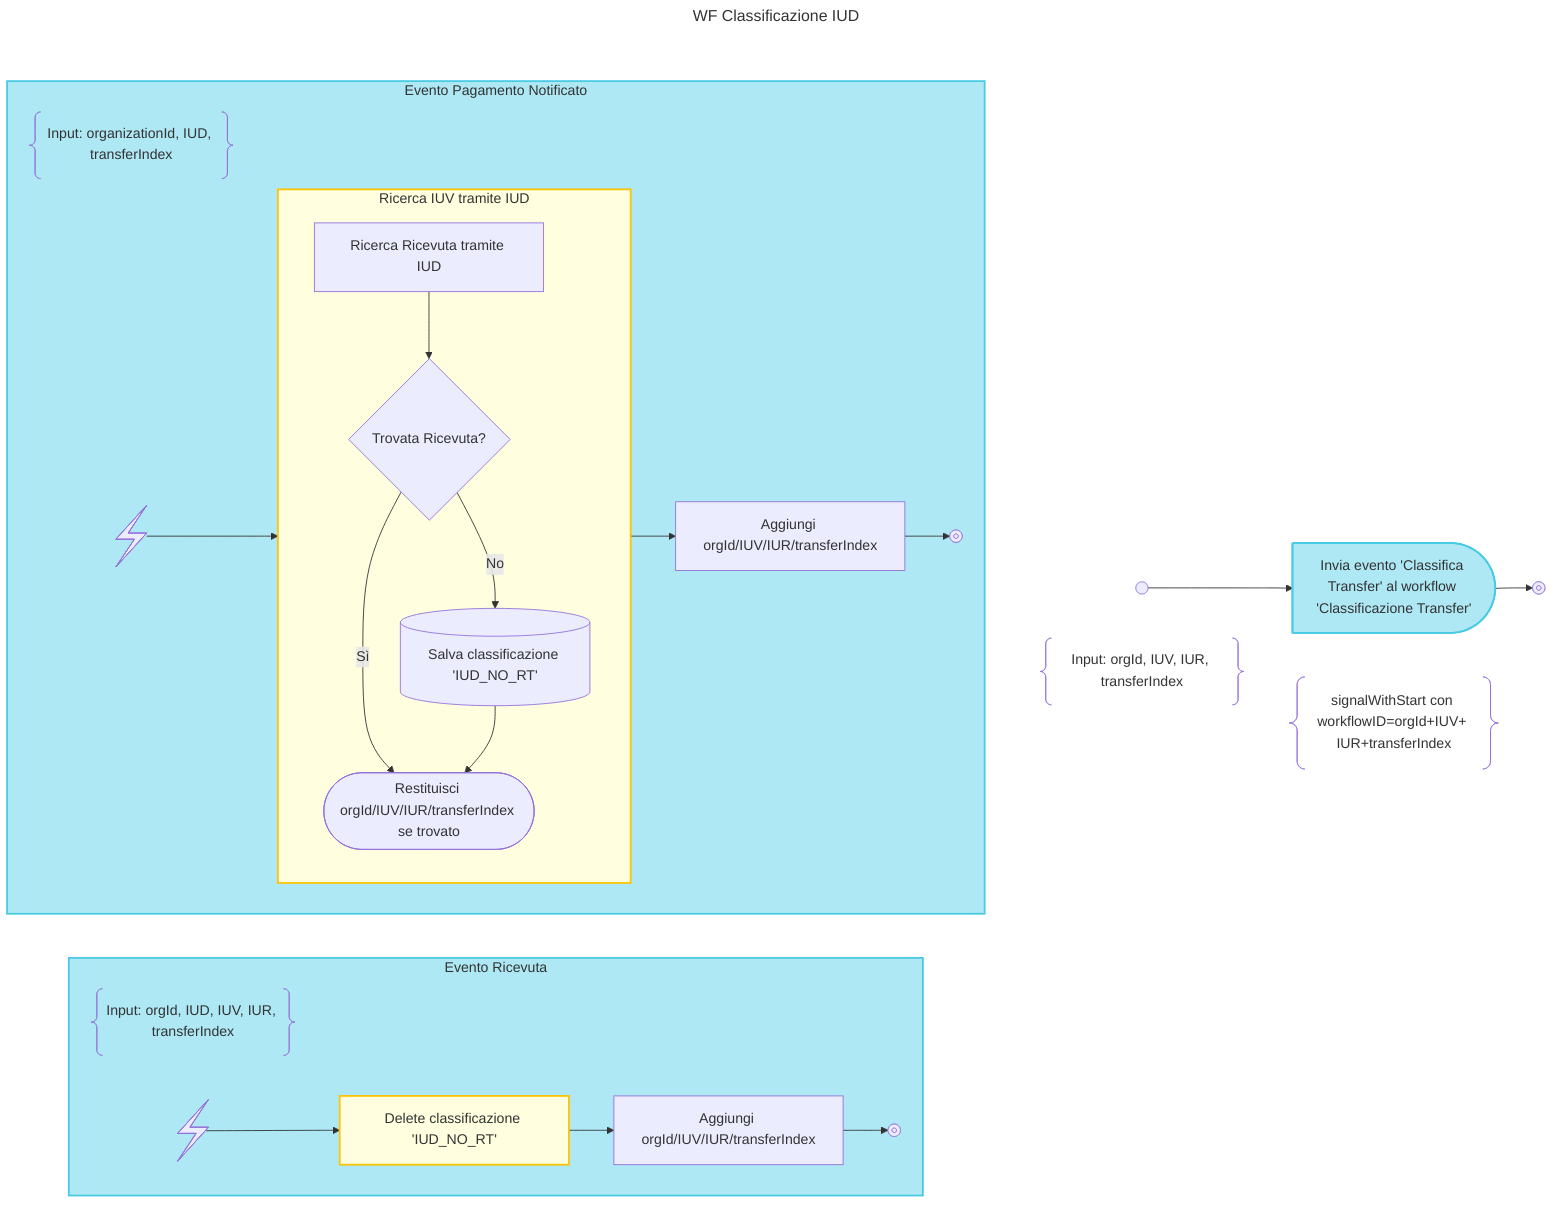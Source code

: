 ---
title: WF Classificazione IUD
config:
    flowchart:
        rankSpacing: 1
---
flowchart TD
    subgraph WF_BLOCK
        subgraph NOTE_START_BLOCK
            DESCRIPTION@{ shape: braces, label: "Input: orgId, IUV, IUR, transferIndex" }
            START@{shape: start}
        end
        class NOTE_START_BLOCK hidden

        START -->
        SIGNAL_IUV:::send-signal@{shape: delay, label: "Invia evento 'Classifica Transfer' al workflow 'Classificazione Transfer'"}

        subgraph NOTE_SIGNAL_IUV_BLOCK
            SIGNAL_IUV
            NOTE_SIGNAL_IUV@{ shape: braces, label: "signalWithStart con workflowID=orgId+IUV+ IUR+transferIndex" }
        end
        class NOTE_SIGNAL_IUV_BLOCK note_block

        SIGNAL_IUV --> END@{shape: stop}
    end
    class WF_BLOCK hidden

    subgraph SIGNALS_BLOCK
    direction LR

        subgraph SIGNAL_RT_BLOCK["Evento Ricevuta"]
        direction LR
            DESCRIPTION_SIGNAL_RT@{ shape: braces, label: "Input: orgId, IUD, IUV, IUR, transferIndex" } -->
            DUMMY1:::hidden --> DUMMY2:::hidden--> DUMMY3:::hidden
            linkStyle 2,3,4 display:none

            SIGNAL_RT@{ shape: bolt } -->
            DELETE_CLASSIFY_NULL_IUV:::activity@{label: "Delete classificazione 'IUD_NO_RT'"} -->
            ADD_RT_IUV["Aggiungi orgId/IUV/IUR/transferIndex "] -->
            SIGNAL_RT_END@{ shape: "stop" }
        end
        class SIGNAL_RT_BLOCK signal_block

        subgraph SIGNAL_RN_BLOCK["Evento Pagamento Notificato"]
        direction LR
            DESCRIPTION_SIGNAL_RN@{ shape: braces, label: "Input: organizationId, IUD, transferIndex" } -->
            DUMMY4:::hidden --> DUMMY5:::hidden --> DUMMY6:::hidden
            linkStyle 8,9,10 display:none;



            SIGNAL_RN@{ shape: bolt } --> FIND_RT_ACTIVITY

            subgraph FIND_RT_ACTIVITY["Ricerca IUV tramite IUD"]
                FIND_RT_IUD["Ricerca Ricevuta tramite IUD"] -->
                EXISTS_RT_IUD{"Trovata Ricevuta?"}

                EXISTS_RT_IUD -->|Sì|RETURN_RT_IUV@{shape: terminal, label: "Restituisci orgId/IUV/IUR/transferIndex se trovato"}

                EXISTS_RT_IUD -->
                |No|SAVE_RN_ANOMALY@{shape: database, label: "Salva classificazione 'IUD_NO_RT'"} -->
                RETURN_RT_IUV
            end
            class FIND_RT_ACTIVITY activity

            FIND_RT_ACTIVITY -->
            ADD_RN_IUV["Aggiungi orgId/IUV/IUR/transferIndex "] -->
            SIGNAL_RN_END@{ shape: "stop" }

        end
        class SIGNAL_RN_BLOCK signal_block
    end
    class SIGNALS_BLOCK hidden

    classDef note_block display:none;
    classDef hidden display:none;
    classDef activity fill:#FFFFE0, stroke:#ffc300, stroke-width:2px;
    classDef loop fill:#CCFFCC, stroke:#7FBF7F, stroke-width:2px, padding-bottom: 5px;
    classDef signal_block fill:#ade8f4, stroke:#48cae4, stroke-width:2px
    classDef send-signal fill:#ade8f4, stroke:#48cae4, stroke-width:2px